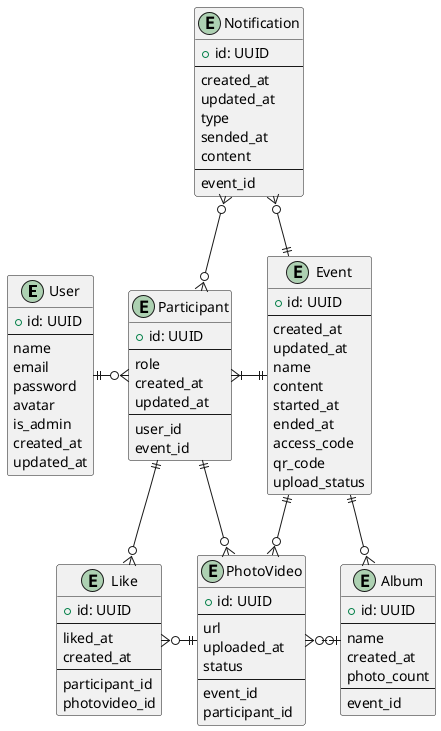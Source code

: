 @startuml ERD

entity "User" {
  +id: UUID
  --
  name
  email
  password
  avatar
  is_admin
  created_at
  updated_at
}

entity "Notification" {
  +id: UUID
  --
  created_at
  updated_at
  type
  sended_at
  content
  --
  event_id
}

entity "Event" {
  +id: UUID
  --
  created_at
  updated_at
  name
  content
  started_at
  ended_at
  access_code
  qr_code
  upload_status
}

entity "Participant" {
  +id: UUID
  --
  role
  created_at
  updated_at
  --
  user_id
  event_id
}

entity "PhotoVideo" {
  +id: UUID
  --
  url
  uploaded_at
  status
  --
  event_id
  participant_id
}

entity "Album" {
  +id: UUID
  --
  name
  created_at
  photo_count
  --
  event_id
}

entity "Like" {
  +id: UUID
  --
  liked_at
  created_at
  --
  participant_id
  photovideo_id
}

/' User ||--o{ Event : "creates/participates" '/
User ||-right-o{ Participant
Event||-left-|{ Participant
Participant ||--o{ PhotoVideo
Participant ||--o{ Like
Participant }o-up-o{ Notification 
PhotoVideo }o-right-o| Album
Event ||--o{ PhotoVideo
Event ||--o{ Album
Event ||-up-o{ Notification
PhotoVideo ||-left-o{ Like

@enduml